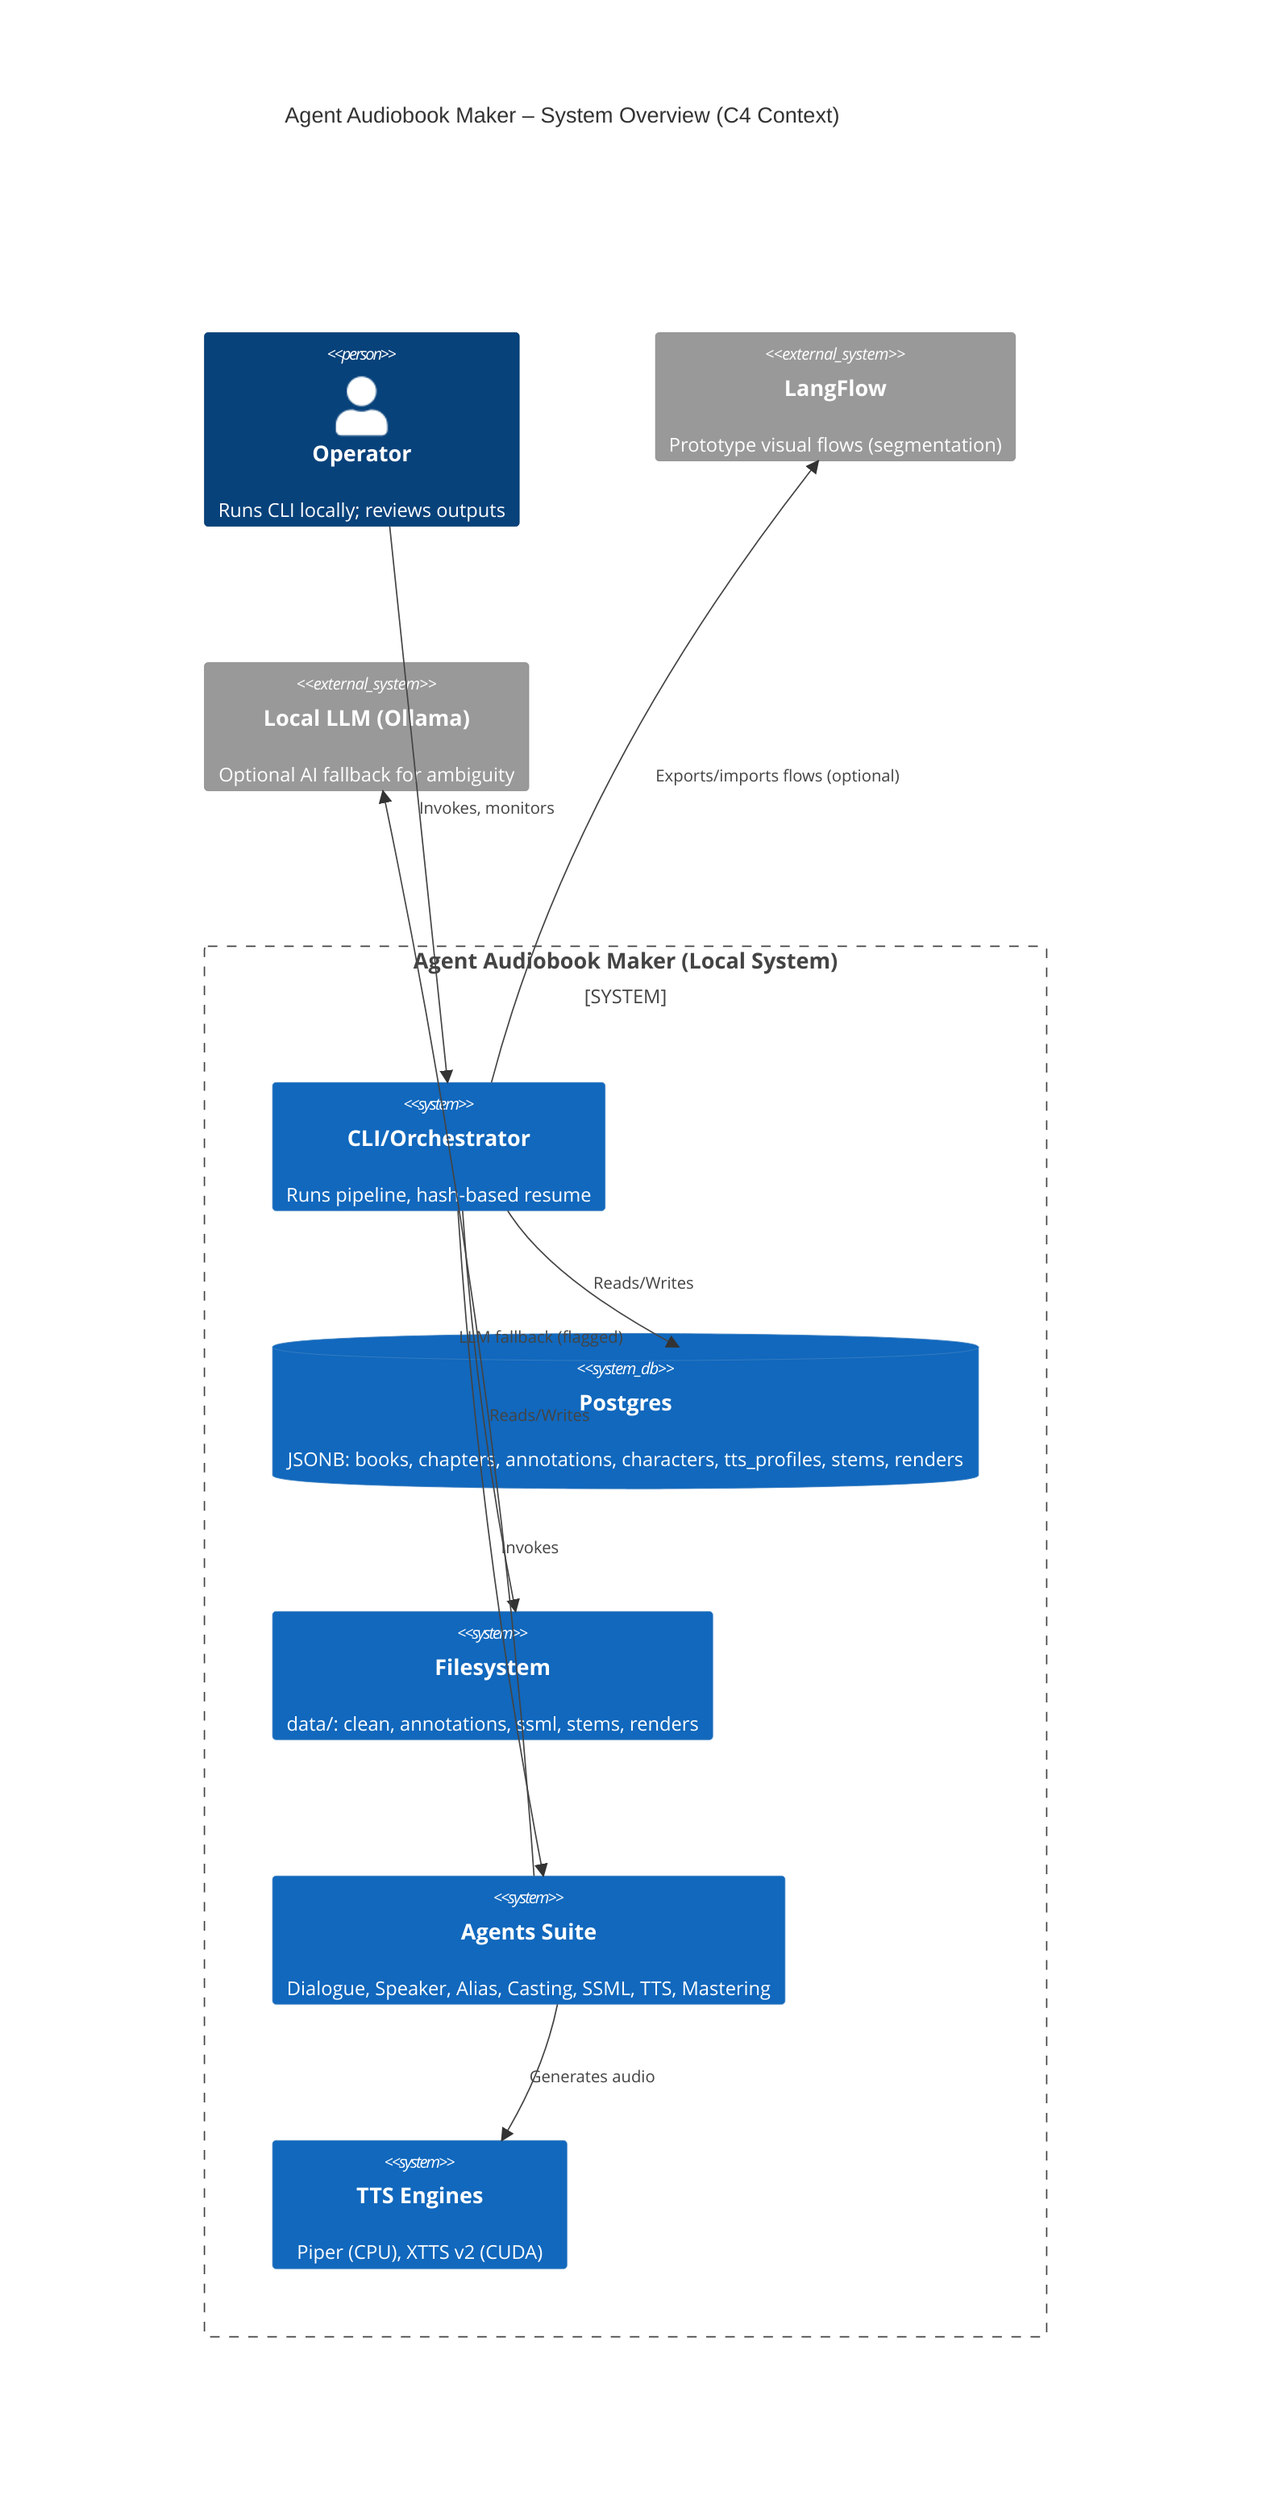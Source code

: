 C4Context
    title Agent Audiobook Maker – System Overview (C4 Context)

    Person(operator, "Operator", "Runs CLI locally; reviews outputs")

    System_Boundary(abm, "Agent Audiobook Maker (Local System)") {
      System(cli, "CLI/Orchestrator", "Runs pipeline, hash-based resume")
      SystemDb(pg, "Postgres", "JSONB: books, chapters, annotations, characters, tts_profiles, stems, renders")
      System(fs, "Filesystem", "data/: clean, annotations, ssml, stems, renders")
      System(agents, "Agents Suite", "Dialogue, Speaker, Alias, Casting, SSML, TTS, Mastering")
      System(tts, "TTS Engines", "Piper (CPU), XTTS v2 (CUDA)")
    }

    System_Ext(langflow, "LangFlow", "Prototype visual flows (segmentation)")
    System_Ext(ollama, "Local LLM (Ollama)", "Optional AI fallback for ambiguity")

    Rel(operator, cli, "Invokes, monitors")
    Rel(cli, pg, "Reads/Writes")
    Rel(cli, fs, "Reads/Writes")
    Rel(cli, agents, "Invokes")
    Rel(agents, tts, "Generates audio")
    Rel(cli, langflow, "Exports/imports flows (optional)")
    Rel(agents, ollama, "LLM fallback (flagged)")

    UpdateLayoutConfig($c4ShapeInRow="3", $c4BoundaryInRow="1")